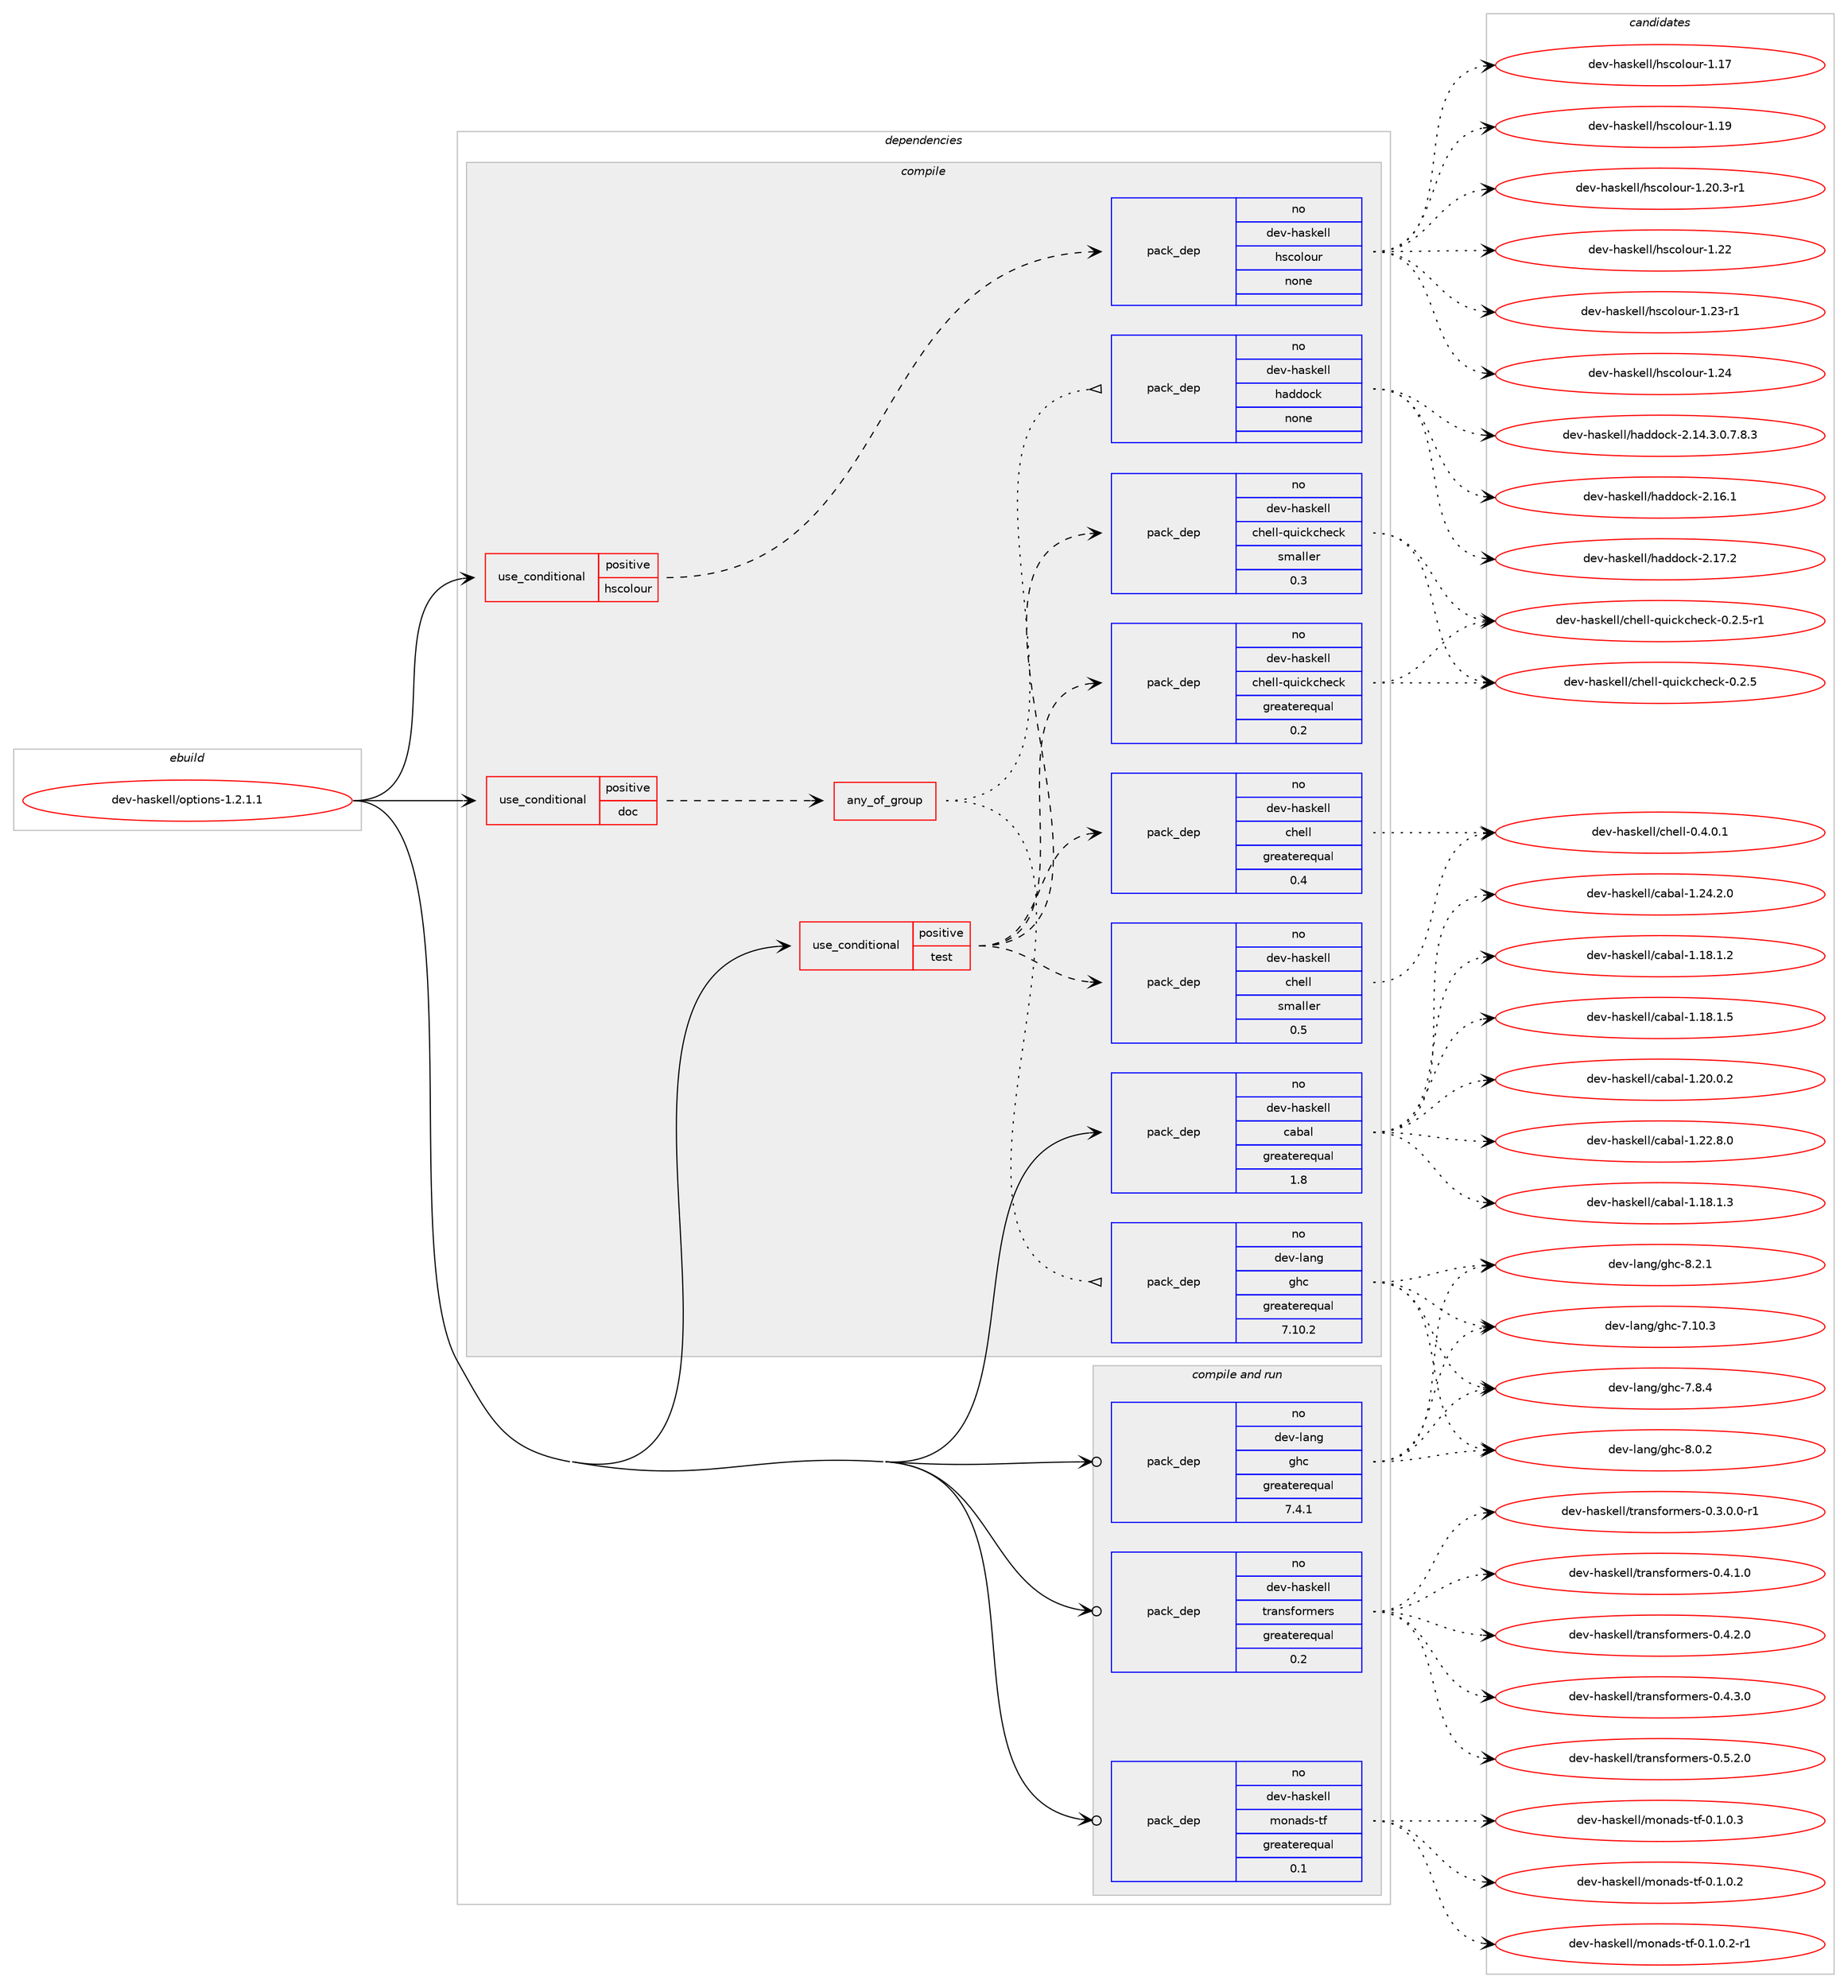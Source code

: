 digraph prolog {

# *************
# Graph options
# *************

newrank=true;
concentrate=true;
compound=true;
graph [rankdir=LR,fontname=Helvetica,fontsize=10,ranksep=1.5];#, ranksep=2.5, nodesep=0.2];
edge  [arrowhead=vee];
node  [fontname=Helvetica,fontsize=10];

# **********
# The ebuild
# **********

subgraph cluster_leftcol {
color=gray;
rank=same;
label=<<i>ebuild</i>>;
id [label="dev-haskell/options-1.2.1.1", color=red, width=4, href="../dev-haskell/options-1.2.1.1.svg"];
}

# ****************
# The dependencies
# ****************

subgraph cluster_midcol {
color=gray;
label=<<i>dependencies</i>>;
subgraph cluster_compile {
fillcolor="#eeeeee";
style=filled;
label=<<i>compile</i>>;
subgraph cond20170 {
dependency88568 [label=<<TABLE BORDER="0" CELLBORDER="1" CELLSPACING="0" CELLPADDING="4"><TR><TD ROWSPAN="3" CELLPADDING="10">use_conditional</TD></TR><TR><TD>positive</TD></TR><TR><TD>doc</TD></TR></TABLE>>, shape=none, color=red];
subgraph any2446 {
dependency88569 [label=<<TABLE BORDER="0" CELLBORDER="1" CELLSPACING="0" CELLPADDING="4"><TR><TD CELLPADDING="10">any_of_group</TD></TR></TABLE>>, shape=none, color=red];subgraph pack65922 {
dependency88570 [label=<<TABLE BORDER="0" CELLBORDER="1" CELLSPACING="0" CELLPADDING="4" WIDTH="220"><TR><TD ROWSPAN="6" CELLPADDING="30">pack_dep</TD></TR><TR><TD WIDTH="110">no</TD></TR><TR><TD>dev-haskell</TD></TR><TR><TD>haddock</TD></TR><TR><TD>none</TD></TR><TR><TD></TD></TR></TABLE>>, shape=none, color=blue];
}
dependency88569:e -> dependency88570:w [weight=20,style="dotted",arrowhead="oinv"];
subgraph pack65923 {
dependency88571 [label=<<TABLE BORDER="0" CELLBORDER="1" CELLSPACING="0" CELLPADDING="4" WIDTH="220"><TR><TD ROWSPAN="6" CELLPADDING="30">pack_dep</TD></TR><TR><TD WIDTH="110">no</TD></TR><TR><TD>dev-lang</TD></TR><TR><TD>ghc</TD></TR><TR><TD>greaterequal</TD></TR><TR><TD>7.10.2</TD></TR></TABLE>>, shape=none, color=blue];
}
dependency88569:e -> dependency88571:w [weight=20,style="dotted",arrowhead="oinv"];
}
dependency88568:e -> dependency88569:w [weight=20,style="dashed",arrowhead="vee"];
}
id:e -> dependency88568:w [weight=20,style="solid",arrowhead="vee"];
subgraph cond20171 {
dependency88572 [label=<<TABLE BORDER="0" CELLBORDER="1" CELLSPACING="0" CELLPADDING="4"><TR><TD ROWSPAN="3" CELLPADDING="10">use_conditional</TD></TR><TR><TD>positive</TD></TR><TR><TD>hscolour</TD></TR></TABLE>>, shape=none, color=red];
subgraph pack65924 {
dependency88573 [label=<<TABLE BORDER="0" CELLBORDER="1" CELLSPACING="0" CELLPADDING="4" WIDTH="220"><TR><TD ROWSPAN="6" CELLPADDING="30">pack_dep</TD></TR><TR><TD WIDTH="110">no</TD></TR><TR><TD>dev-haskell</TD></TR><TR><TD>hscolour</TD></TR><TR><TD>none</TD></TR><TR><TD></TD></TR></TABLE>>, shape=none, color=blue];
}
dependency88572:e -> dependency88573:w [weight=20,style="dashed",arrowhead="vee"];
}
id:e -> dependency88572:w [weight=20,style="solid",arrowhead="vee"];
subgraph cond20172 {
dependency88574 [label=<<TABLE BORDER="0" CELLBORDER="1" CELLSPACING="0" CELLPADDING="4"><TR><TD ROWSPAN="3" CELLPADDING="10">use_conditional</TD></TR><TR><TD>positive</TD></TR><TR><TD>test</TD></TR></TABLE>>, shape=none, color=red];
subgraph pack65925 {
dependency88575 [label=<<TABLE BORDER="0" CELLBORDER="1" CELLSPACING="0" CELLPADDING="4" WIDTH="220"><TR><TD ROWSPAN="6" CELLPADDING="30">pack_dep</TD></TR><TR><TD WIDTH="110">no</TD></TR><TR><TD>dev-haskell</TD></TR><TR><TD>chell</TD></TR><TR><TD>greaterequal</TD></TR><TR><TD>0.4</TD></TR></TABLE>>, shape=none, color=blue];
}
dependency88574:e -> dependency88575:w [weight=20,style="dashed",arrowhead="vee"];
subgraph pack65926 {
dependency88576 [label=<<TABLE BORDER="0" CELLBORDER="1" CELLSPACING="0" CELLPADDING="4" WIDTH="220"><TR><TD ROWSPAN="6" CELLPADDING="30">pack_dep</TD></TR><TR><TD WIDTH="110">no</TD></TR><TR><TD>dev-haskell</TD></TR><TR><TD>chell</TD></TR><TR><TD>smaller</TD></TR><TR><TD>0.5</TD></TR></TABLE>>, shape=none, color=blue];
}
dependency88574:e -> dependency88576:w [weight=20,style="dashed",arrowhead="vee"];
subgraph pack65927 {
dependency88577 [label=<<TABLE BORDER="0" CELLBORDER="1" CELLSPACING="0" CELLPADDING="4" WIDTH="220"><TR><TD ROWSPAN="6" CELLPADDING="30">pack_dep</TD></TR><TR><TD WIDTH="110">no</TD></TR><TR><TD>dev-haskell</TD></TR><TR><TD>chell-quickcheck</TD></TR><TR><TD>greaterequal</TD></TR><TR><TD>0.2</TD></TR></TABLE>>, shape=none, color=blue];
}
dependency88574:e -> dependency88577:w [weight=20,style="dashed",arrowhead="vee"];
subgraph pack65928 {
dependency88578 [label=<<TABLE BORDER="0" CELLBORDER="1" CELLSPACING="0" CELLPADDING="4" WIDTH="220"><TR><TD ROWSPAN="6" CELLPADDING="30">pack_dep</TD></TR><TR><TD WIDTH="110">no</TD></TR><TR><TD>dev-haskell</TD></TR><TR><TD>chell-quickcheck</TD></TR><TR><TD>smaller</TD></TR><TR><TD>0.3</TD></TR></TABLE>>, shape=none, color=blue];
}
dependency88574:e -> dependency88578:w [weight=20,style="dashed",arrowhead="vee"];
}
id:e -> dependency88574:w [weight=20,style="solid",arrowhead="vee"];
subgraph pack65929 {
dependency88579 [label=<<TABLE BORDER="0" CELLBORDER="1" CELLSPACING="0" CELLPADDING="4" WIDTH="220"><TR><TD ROWSPAN="6" CELLPADDING="30">pack_dep</TD></TR><TR><TD WIDTH="110">no</TD></TR><TR><TD>dev-haskell</TD></TR><TR><TD>cabal</TD></TR><TR><TD>greaterequal</TD></TR><TR><TD>1.8</TD></TR></TABLE>>, shape=none, color=blue];
}
id:e -> dependency88579:w [weight=20,style="solid",arrowhead="vee"];
}
subgraph cluster_compileandrun {
fillcolor="#eeeeee";
style=filled;
label=<<i>compile and run</i>>;
subgraph pack65930 {
dependency88580 [label=<<TABLE BORDER="0" CELLBORDER="1" CELLSPACING="0" CELLPADDING="4" WIDTH="220"><TR><TD ROWSPAN="6" CELLPADDING="30">pack_dep</TD></TR><TR><TD WIDTH="110">no</TD></TR><TR><TD>dev-haskell</TD></TR><TR><TD>monads-tf</TD></TR><TR><TD>greaterequal</TD></TR><TR><TD>0.1</TD></TR></TABLE>>, shape=none, color=blue];
}
id:e -> dependency88580:w [weight=20,style="solid",arrowhead="odotvee"];
subgraph pack65931 {
dependency88581 [label=<<TABLE BORDER="0" CELLBORDER="1" CELLSPACING="0" CELLPADDING="4" WIDTH="220"><TR><TD ROWSPAN="6" CELLPADDING="30">pack_dep</TD></TR><TR><TD WIDTH="110">no</TD></TR><TR><TD>dev-haskell</TD></TR><TR><TD>transformers</TD></TR><TR><TD>greaterequal</TD></TR><TR><TD>0.2</TD></TR></TABLE>>, shape=none, color=blue];
}
id:e -> dependency88581:w [weight=20,style="solid",arrowhead="odotvee"];
subgraph pack65932 {
dependency88582 [label=<<TABLE BORDER="0" CELLBORDER="1" CELLSPACING="0" CELLPADDING="4" WIDTH="220"><TR><TD ROWSPAN="6" CELLPADDING="30">pack_dep</TD></TR><TR><TD WIDTH="110">no</TD></TR><TR><TD>dev-lang</TD></TR><TR><TD>ghc</TD></TR><TR><TD>greaterequal</TD></TR><TR><TD>7.4.1</TD></TR></TABLE>>, shape=none, color=blue];
}
id:e -> dependency88582:w [weight=20,style="solid",arrowhead="odotvee"];
}
subgraph cluster_run {
fillcolor="#eeeeee";
style=filled;
label=<<i>run</i>>;
}
}

# **************
# The candidates
# **************

subgraph cluster_choices {
rank=same;
color=gray;
label=<<i>candidates</i>>;

subgraph choice65922 {
color=black;
nodesep=1;
choice1001011184510497115107101108108471049710010011199107455046495246514648465546564651 [label="dev-haskell/haddock-2.14.3.0.7.8.3", color=red, width=4,href="../dev-haskell/haddock-2.14.3.0.7.8.3.svg"];
choice100101118451049711510710110810847104971001001119910745504649544649 [label="dev-haskell/haddock-2.16.1", color=red, width=4,href="../dev-haskell/haddock-2.16.1.svg"];
choice100101118451049711510710110810847104971001001119910745504649554650 [label="dev-haskell/haddock-2.17.2", color=red, width=4,href="../dev-haskell/haddock-2.17.2.svg"];
dependency88570:e -> choice1001011184510497115107101108108471049710010011199107455046495246514648465546564651:w [style=dotted,weight="100"];
dependency88570:e -> choice100101118451049711510710110810847104971001001119910745504649544649:w [style=dotted,weight="100"];
dependency88570:e -> choice100101118451049711510710110810847104971001001119910745504649554650:w [style=dotted,weight="100"];
}
subgraph choice65923 {
color=black;
nodesep=1;
choice1001011184510897110103471031049945554649484651 [label="dev-lang/ghc-7.10.3", color=red, width=4,href="../dev-lang/ghc-7.10.3.svg"];
choice10010111845108971101034710310499455546564652 [label="dev-lang/ghc-7.8.4", color=red, width=4,href="../dev-lang/ghc-7.8.4.svg"];
choice10010111845108971101034710310499455646484650 [label="dev-lang/ghc-8.0.2", color=red, width=4,href="../dev-lang/ghc-8.0.2.svg"];
choice10010111845108971101034710310499455646504649 [label="dev-lang/ghc-8.2.1", color=red, width=4,href="../dev-lang/ghc-8.2.1.svg"];
dependency88571:e -> choice1001011184510897110103471031049945554649484651:w [style=dotted,weight="100"];
dependency88571:e -> choice10010111845108971101034710310499455546564652:w [style=dotted,weight="100"];
dependency88571:e -> choice10010111845108971101034710310499455646484650:w [style=dotted,weight="100"];
dependency88571:e -> choice10010111845108971101034710310499455646504649:w [style=dotted,weight="100"];
}
subgraph choice65924 {
color=black;
nodesep=1;
choice100101118451049711510710110810847104115991111081111171144549464955 [label="dev-haskell/hscolour-1.17", color=red, width=4,href="../dev-haskell/hscolour-1.17.svg"];
choice100101118451049711510710110810847104115991111081111171144549464957 [label="dev-haskell/hscolour-1.19", color=red, width=4,href="../dev-haskell/hscolour-1.19.svg"];
choice10010111845104971151071011081084710411599111108111117114454946504846514511449 [label="dev-haskell/hscolour-1.20.3-r1", color=red, width=4,href="../dev-haskell/hscolour-1.20.3-r1.svg"];
choice100101118451049711510710110810847104115991111081111171144549465050 [label="dev-haskell/hscolour-1.22", color=red, width=4,href="../dev-haskell/hscolour-1.22.svg"];
choice1001011184510497115107101108108471041159911110811111711445494650514511449 [label="dev-haskell/hscolour-1.23-r1", color=red, width=4,href="../dev-haskell/hscolour-1.23-r1.svg"];
choice100101118451049711510710110810847104115991111081111171144549465052 [label="dev-haskell/hscolour-1.24", color=red, width=4,href="../dev-haskell/hscolour-1.24.svg"];
dependency88573:e -> choice100101118451049711510710110810847104115991111081111171144549464955:w [style=dotted,weight="100"];
dependency88573:e -> choice100101118451049711510710110810847104115991111081111171144549464957:w [style=dotted,weight="100"];
dependency88573:e -> choice10010111845104971151071011081084710411599111108111117114454946504846514511449:w [style=dotted,weight="100"];
dependency88573:e -> choice100101118451049711510710110810847104115991111081111171144549465050:w [style=dotted,weight="100"];
dependency88573:e -> choice1001011184510497115107101108108471041159911110811111711445494650514511449:w [style=dotted,weight="100"];
dependency88573:e -> choice100101118451049711510710110810847104115991111081111171144549465052:w [style=dotted,weight="100"];
}
subgraph choice65925 {
color=black;
nodesep=1;
choice100101118451049711510710110810847991041011081084548465246484649 [label="dev-haskell/chell-0.4.0.1", color=red, width=4,href="../dev-haskell/chell-0.4.0.1.svg"];
dependency88575:e -> choice100101118451049711510710110810847991041011081084548465246484649:w [style=dotted,weight="100"];
}
subgraph choice65926 {
color=black;
nodesep=1;
choice100101118451049711510710110810847991041011081084548465246484649 [label="dev-haskell/chell-0.4.0.1", color=red, width=4,href="../dev-haskell/chell-0.4.0.1.svg"];
dependency88576:e -> choice100101118451049711510710110810847991041011081084548465246484649:w [style=dotted,weight="100"];
}
subgraph choice65927 {
color=black;
nodesep=1;
choice1001011184510497115107101108108479910410110810845113117105991079910410199107454846504653 [label="dev-haskell/chell-quickcheck-0.2.5", color=red, width=4,href="../dev-haskell/chell-quickcheck-0.2.5.svg"];
choice10010111845104971151071011081084799104101108108451131171059910799104101991074548465046534511449 [label="dev-haskell/chell-quickcheck-0.2.5-r1", color=red, width=4,href="../dev-haskell/chell-quickcheck-0.2.5-r1.svg"];
dependency88577:e -> choice1001011184510497115107101108108479910410110810845113117105991079910410199107454846504653:w [style=dotted,weight="100"];
dependency88577:e -> choice10010111845104971151071011081084799104101108108451131171059910799104101991074548465046534511449:w [style=dotted,weight="100"];
}
subgraph choice65928 {
color=black;
nodesep=1;
choice1001011184510497115107101108108479910410110810845113117105991079910410199107454846504653 [label="dev-haskell/chell-quickcheck-0.2.5", color=red, width=4,href="../dev-haskell/chell-quickcheck-0.2.5.svg"];
choice10010111845104971151071011081084799104101108108451131171059910799104101991074548465046534511449 [label="dev-haskell/chell-quickcheck-0.2.5-r1", color=red, width=4,href="../dev-haskell/chell-quickcheck-0.2.5-r1.svg"];
dependency88578:e -> choice1001011184510497115107101108108479910410110810845113117105991079910410199107454846504653:w [style=dotted,weight="100"];
dependency88578:e -> choice10010111845104971151071011081084799104101108108451131171059910799104101991074548465046534511449:w [style=dotted,weight="100"];
}
subgraph choice65929 {
color=black;
nodesep=1;
choice10010111845104971151071011081084799979897108454946495646494650 [label="dev-haskell/cabal-1.18.1.2", color=red, width=4,href="../dev-haskell/cabal-1.18.1.2.svg"];
choice10010111845104971151071011081084799979897108454946495646494651 [label="dev-haskell/cabal-1.18.1.3", color=red, width=4,href="../dev-haskell/cabal-1.18.1.3.svg"];
choice10010111845104971151071011081084799979897108454946495646494653 [label="dev-haskell/cabal-1.18.1.5", color=red, width=4,href="../dev-haskell/cabal-1.18.1.5.svg"];
choice10010111845104971151071011081084799979897108454946504846484650 [label="dev-haskell/cabal-1.20.0.2", color=red, width=4,href="../dev-haskell/cabal-1.20.0.2.svg"];
choice10010111845104971151071011081084799979897108454946505046564648 [label="dev-haskell/cabal-1.22.8.0", color=red, width=4,href="../dev-haskell/cabal-1.22.8.0.svg"];
choice10010111845104971151071011081084799979897108454946505246504648 [label="dev-haskell/cabal-1.24.2.0", color=red, width=4,href="../dev-haskell/cabal-1.24.2.0.svg"];
dependency88579:e -> choice10010111845104971151071011081084799979897108454946495646494650:w [style=dotted,weight="100"];
dependency88579:e -> choice10010111845104971151071011081084799979897108454946495646494651:w [style=dotted,weight="100"];
dependency88579:e -> choice10010111845104971151071011081084799979897108454946495646494653:w [style=dotted,weight="100"];
dependency88579:e -> choice10010111845104971151071011081084799979897108454946504846484650:w [style=dotted,weight="100"];
dependency88579:e -> choice10010111845104971151071011081084799979897108454946505046564648:w [style=dotted,weight="100"];
dependency88579:e -> choice10010111845104971151071011081084799979897108454946505246504648:w [style=dotted,weight="100"];
}
subgraph choice65930 {
color=black;
nodesep=1;
choice10010111845104971151071011081084710911111097100115451161024548464946484650 [label="dev-haskell/monads-tf-0.1.0.2", color=red, width=4,href="../dev-haskell/monads-tf-0.1.0.2.svg"];
choice100101118451049711510710110810847109111110971001154511610245484649464846504511449 [label="dev-haskell/monads-tf-0.1.0.2-r1", color=red, width=4,href="../dev-haskell/monads-tf-0.1.0.2-r1.svg"];
choice10010111845104971151071011081084710911111097100115451161024548464946484651 [label="dev-haskell/monads-tf-0.1.0.3", color=red, width=4,href="../dev-haskell/monads-tf-0.1.0.3.svg"];
dependency88580:e -> choice10010111845104971151071011081084710911111097100115451161024548464946484650:w [style=dotted,weight="100"];
dependency88580:e -> choice100101118451049711510710110810847109111110971001154511610245484649464846504511449:w [style=dotted,weight="100"];
dependency88580:e -> choice10010111845104971151071011081084710911111097100115451161024548464946484651:w [style=dotted,weight="100"];
}
subgraph choice65931 {
color=black;
nodesep=1;
choice1001011184510497115107101108108471161149711011510211111410910111411545484651464846484511449 [label="dev-haskell/transformers-0.3.0.0-r1", color=red, width=4,href="../dev-haskell/transformers-0.3.0.0-r1.svg"];
choice100101118451049711510710110810847116114971101151021111141091011141154548465246494648 [label="dev-haskell/transformers-0.4.1.0", color=red, width=4,href="../dev-haskell/transformers-0.4.1.0.svg"];
choice100101118451049711510710110810847116114971101151021111141091011141154548465246504648 [label="dev-haskell/transformers-0.4.2.0", color=red, width=4,href="../dev-haskell/transformers-0.4.2.0.svg"];
choice100101118451049711510710110810847116114971101151021111141091011141154548465246514648 [label="dev-haskell/transformers-0.4.3.0", color=red, width=4,href="../dev-haskell/transformers-0.4.3.0.svg"];
choice100101118451049711510710110810847116114971101151021111141091011141154548465346504648 [label="dev-haskell/transformers-0.5.2.0", color=red, width=4,href="../dev-haskell/transformers-0.5.2.0.svg"];
dependency88581:e -> choice1001011184510497115107101108108471161149711011510211111410910111411545484651464846484511449:w [style=dotted,weight="100"];
dependency88581:e -> choice100101118451049711510710110810847116114971101151021111141091011141154548465246494648:w [style=dotted,weight="100"];
dependency88581:e -> choice100101118451049711510710110810847116114971101151021111141091011141154548465246504648:w [style=dotted,weight="100"];
dependency88581:e -> choice100101118451049711510710110810847116114971101151021111141091011141154548465246514648:w [style=dotted,weight="100"];
dependency88581:e -> choice100101118451049711510710110810847116114971101151021111141091011141154548465346504648:w [style=dotted,weight="100"];
}
subgraph choice65932 {
color=black;
nodesep=1;
choice1001011184510897110103471031049945554649484651 [label="dev-lang/ghc-7.10.3", color=red, width=4,href="../dev-lang/ghc-7.10.3.svg"];
choice10010111845108971101034710310499455546564652 [label="dev-lang/ghc-7.8.4", color=red, width=4,href="../dev-lang/ghc-7.8.4.svg"];
choice10010111845108971101034710310499455646484650 [label="dev-lang/ghc-8.0.2", color=red, width=4,href="../dev-lang/ghc-8.0.2.svg"];
choice10010111845108971101034710310499455646504649 [label="dev-lang/ghc-8.2.1", color=red, width=4,href="../dev-lang/ghc-8.2.1.svg"];
dependency88582:e -> choice1001011184510897110103471031049945554649484651:w [style=dotted,weight="100"];
dependency88582:e -> choice10010111845108971101034710310499455546564652:w [style=dotted,weight="100"];
dependency88582:e -> choice10010111845108971101034710310499455646484650:w [style=dotted,weight="100"];
dependency88582:e -> choice10010111845108971101034710310499455646504649:w [style=dotted,weight="100"];
}
}

}
